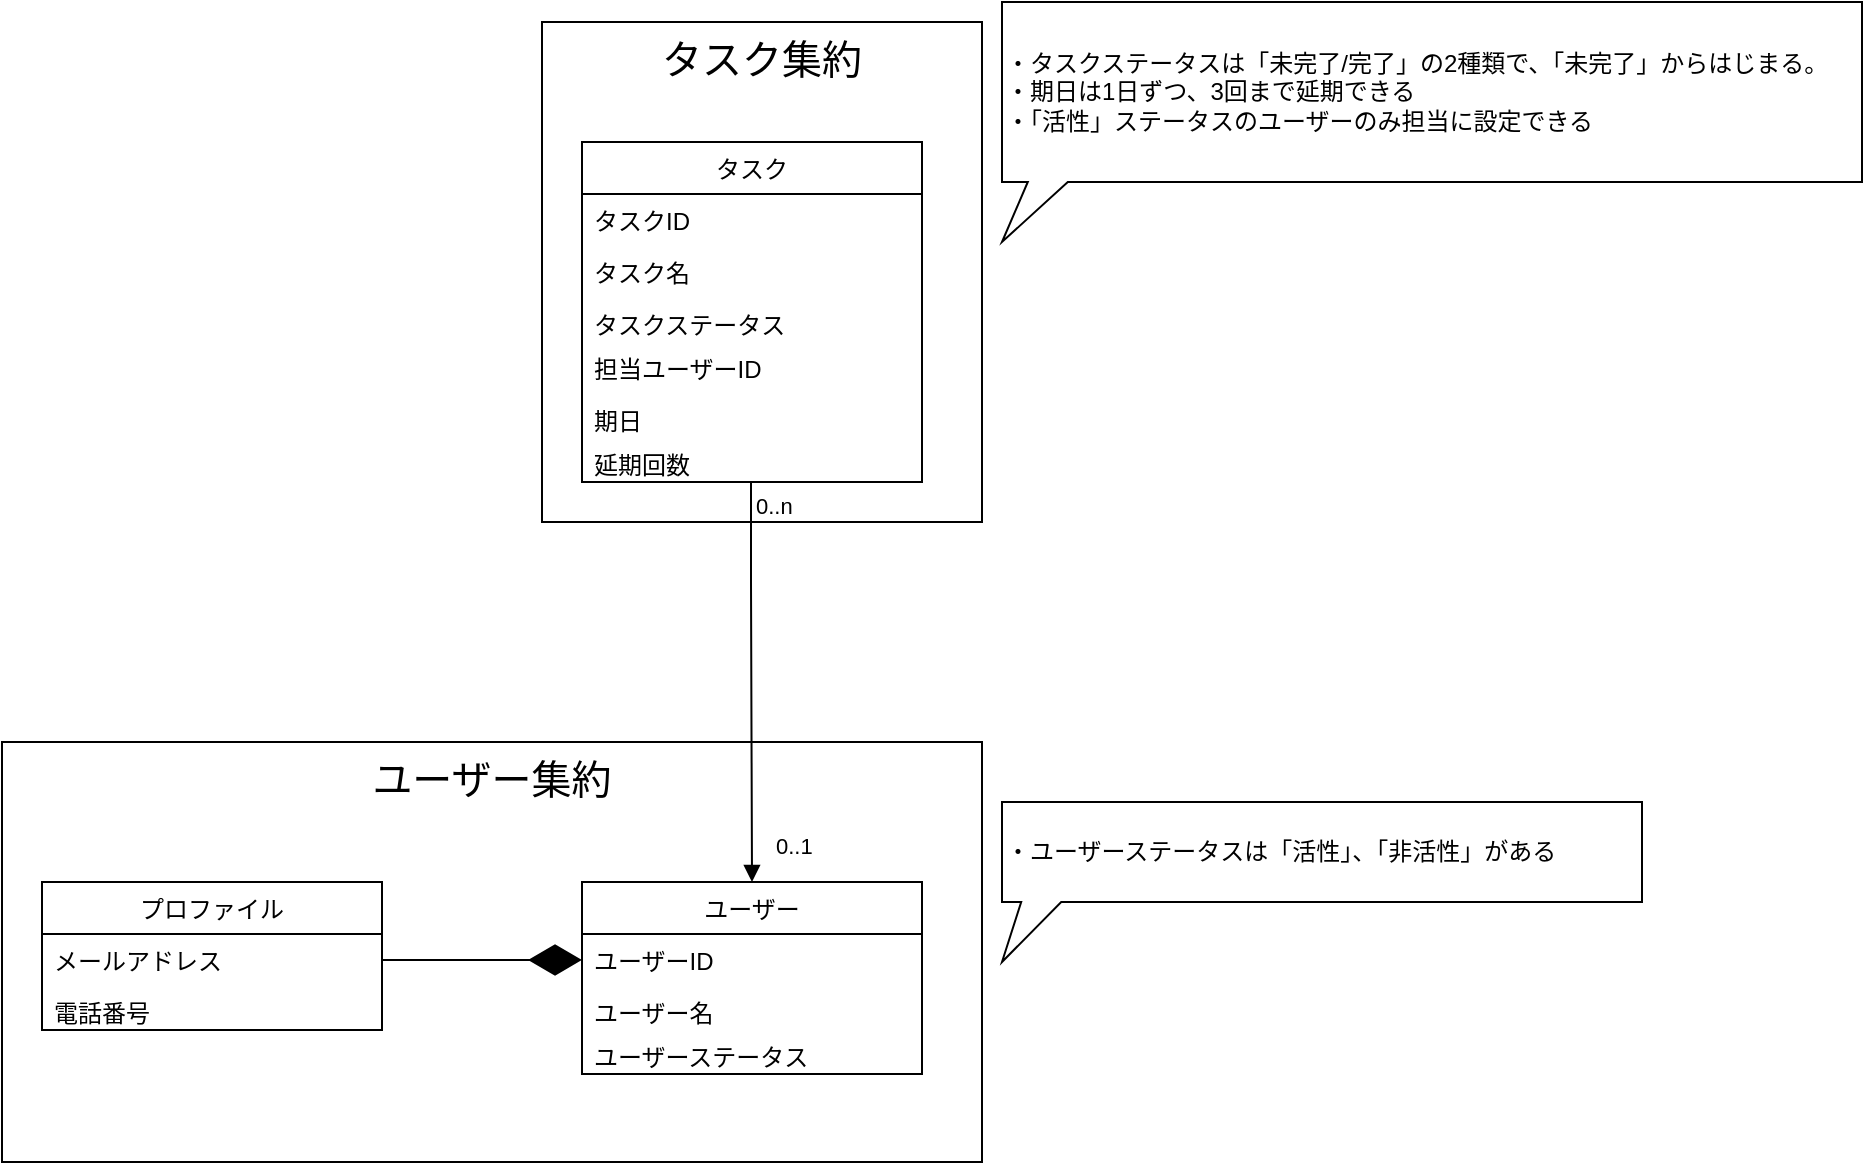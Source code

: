 <mxfile version="14.2.4" type="embed">
    <diagram id="iC_AsHa911Od5le6iqcU" name="Page-1">
        <mxGraphModel dx="1526" dy="590" grid="1" gridSize="10" guides="1" tooltips="1" connect="1" arrows="1" fold="1" page="1" pageScale="1" pageWidth="827" pageHeight="1169" math="0" shadow="0">
            <root>
                <mxCell id="0"/>
                <mxCell id="1" parent="0"/>
                <mxCell id="2" value="&lt;div&gt;&lt;span&gt;&lt;font style=&quot;font-size: 20px&quot;&gt;タスク集約&lt;/font&gt;&lt;/span&gt;&lt;/div&gt;&lt;div&gt;&lt;/div&gt;" style="rounded=0;whiteSpace=wrap;html=1;align=center;verticalAlign=top;" parent="1" vertex="1">
                    <mxGeometry x="350" y="80" width="220" height="250" as="geometry"/>
                </mxCell>
                <mxCell id="4" value="&lt;div&gt;&lt;span&gt;&lt;font style=&quot;font-size: 20px&quot;&gt;ユーザー集約&lt;/font&gt;&lt;/span&gt;&lt;/div&gt;&lt;div&gt;&lt;/div&gt;" style="rounded=0;whiteSpace=wrap;html=1;align=center;verticalAlign=top;" parent="1" vertex="1">
                    <mxGeometry x="80" y="440" width="490" height="210" as="geometry"/>
                </mxCell>
                <mxCell id="6" value="タスク" style="swimlane;fontStyle=0;childLayout=stackLayout;horizontal=1;startSize=26;fillColor=none;horizontalStack=0;resizeParent=1;resizeParentMax=0;resizeLast=0;collapsible=1;marginBottom=0;align=center;" parent="1" vertex="1">
                    <mxGeometry x="370" y="140" width="170" height="170" as="geometry"/>
                </mxCell>
                <mxCell id="7" value="タスクID" style="text;strokeColor=none;fillColor=none;align=left;verticalAlign=top;spacingLeft=4;spacingRight=4;overflow=hidden;rotatable=0;points=[[0,0.5],[1,0.5]];portConstraint=eastwest;" parent="6" vertex="1">
                    <mxGeometry y="26" width="170" height="26" as="geometry"/>
                </mxCell>
                <mxCell id="8" value="タスク名" style="text;strokeColor=none;fillColor=none;align=left;verticalAlign=top;spacingLeft=4;spacingRight=4;overflow=hidden;rotatable=0;points=[[0,0.5],[1,0.5]];portConstraint=eastwest;" parent="6" vertex="1">
                    <mxGeometry y="52" width="170" height="26" as="geometry"/>
                </mxCell>
                <mxCell id="9" value="タスクステータス" style="text;strokeColor=none;fillColor=none;align=left;verticalAlign=top;spacingLeft=4;spacingRight=4;overflow=hidden;rotatable=0;points=[[0,0.5],[1,0.5]];portConstraint=eastwest;" parent="6" vertex="1">
                    <mxGeometry y="78" width="170" height="22" as="geometry"/>
                </mxCell>
                <mxCell id="10" value="担当ユーザーID" style="text;strokeColor=none;fillColor=none;align=left;verticalAlign=top;spacingLeft=4;spacingRight=4;overflow=hidden;rotatable=0;points=[[0,0.5],[1,0.5]];portConstraint=eastwest;" parent="6" vertex="1">
                    <mxGeometry y="100" width="170" height="26" as="geometry"/>
                </mxCell>
                <mxCell id="11" value="期日" style="text;strokeColor=none;fillColor=none;align=left;verticalAlign=top;spacingLeft=4;spacingRight=4;overflow=hidden;rotatable=0;points=[[0,0.5],[1,0.5]];portConstraint=eastwest;" parent="6" vertex="1">
                    <mxGeometry y="126" width="170" height="22" as="geometry"/>
                </mxCell>
                <mxCell id="12" value="延期回数" style="text;strokeColor=none;fillColor=none;align=left;verticalAlign=top;spacingLeft=4;spacingRight=4;overflow=hidden;rotatable=0;points=[[0,0.5],[1,0.5]];portConstraint=eastwest;" parent="6" vertex="1">
                    <mxGeometry y="148" width="170" height="22" as="geometry"/>
                </mxCell>
                <mxCell id="13" value="プロファイル" style="swimlane;fontStyle=0;childLayout=stackLayout;horizontal=1;startSize=26;fillColor=none;horizontalStack=0;resizeParent=1;resizeParentMax=0;resizeLast=0;collapsible=1;marginBottom=0;align=center;" parent="1" vertex="1">
                    <mxGeometry x="100" y="510" width="170" height="74" as="geometry"/>
                </mxCell>
                <mxCell id="14" value="メールアドレス" style="text;strokeColor=none;fillColor=none;align=left;verticalAlign=top;spacingLeft=4;spacingRight=4;overflow=hidden;rotatable=0;points=[[0,0.5],[1,0.5]];portConstraint=eastwest;" parent="13" vertex="1">
                    <mxGeometry y="26" width="170" height="26" as="geometry"/>
                </mxCell>
                <mxCell id="16" value="電話番号" style="text;strokeColor=none;fillColor=none;align=left;verticalAlign=top;spacingLeft=4;spacingRight=4;overflow=hidden;rotatable=0;points=[[0,0.5],[1,0.5]];portConstraint=eastwest;" parent="13" vertex="1">
                    <mxGeometry y="52" width="170" height="22" as="geometry"/>
                </mxCell>
                <mxCell id="20" value="ユーザー" style="swimlane;fontStyle=0;childLayout=stackLayout;horizontal=1;startSize=26;fillColor=none;horizontalStack=0;resizeParent=1;resizeParentMax=0;resizeLast=0;collapsible=1;marginBottom=0;align=center;" parent="1" vertex="1">
                    <mxGeometry x="370" y="510" width="170" height="96" as="geometry"/>
                </mxCell>
                <mxCell id="21" value="ユーザーID" style="text;strokeColor=none;fillColor=none;align=left;verticalAlign=top;spacingLeft=4;spacingRight=4;overflow=hidden;rotatable=0;points=[[0,0.5],[1,0.5]];portConstraint=eastwest;" parent="20" vertex="1">
                    <mxGeometry y="26" width="170" height="26" as="geometry"/>
                </mxCell>
                <mxCell id="22" value="ユーザー名" style="text;strokeColor=none;fillColor=none;align=left;verticalAlign=top;spacingLeft=4;spacingRight=4;overflow=hidden;rotatable=0;points=[[0,0.5],[1,0.5]];portConstraint=eastwest;" parent="20" vertex="1">
                    <mxGeometry y="52" width="170" height="22" as="geometry"/>
                </mxCell>
                <mxCell id="23" value="ユーザーステータス" style="text;strokeColor=none;fillColor=none;align=left;verticalAlign=top;spacingLeft=4;spacingRight=4;overflow=hidden;rotatable=0;points=[[0,0.5],[1,0.5]];portConstraint=eastwest;" parent="20" vertex="1">
                    <mxGeometry y="74" width="170" height="22" as="geometry"/>
                </mxCell>
                <mxCell id="24" value="" style="endArrow=diamondThin;endFill=1;endSize=24;html=1;exitX=1;exitY=0.5;exitDx=0;exitDy=0;entryX=0;entryY=0.5;entryDx=0;entryDy=0;" edge="1" parent="1" source="14" target="21">
                    <mxGeometry width="160" relative="1" as="geometry">
                        <mxPoint x="330" y="310" as="sourcePoint"/>
                        <mxPoint x="490" y="310" as="targetPoint"/>
                    </mxGeometry>
                </mxCell>
                <mxCell id="27" value="" style="endArrow=block;endFill=1;html=1;edgeStyle=orthogonalEdgeStyle;align=left;verticalAlign=top;rounded=0;" edge="1" parent="1">
                    <mxGeometry x="-1" relative="1" as="geometry">
                        <mxPoint x="454.5" y="310" as="sourcePoint"/>
                        <mxPoint x="455" y="510" as="targetPoint"/>
                        <Array as="points">
                            <mxPoint x="455" y="360"/>
                            <mxPoint x="455" y="360"/>
                        </Array>
                    </mxGeometry>
                </mxCell>
                <mxCell id="28" value="0..n" style="edgeLabel;resizable=0;html=1;align=left;verticalAlign=bottom;" connectable="0" vertex="1" parent="27">
                    <mxGeometry x="-1" relative="1" as="geometry">
                        <mxPoint x="0.5" y="20" as="offset"/>
                    </mxGeometry>
                </mxCell>
                <mxCell id="29" value="0..1" style="edgeLabel;resizable=0;html=1;align=left;verticalAlign=bottom;" connectable="0" vertex="1" parent="1">
                    <mxGeometry x="464.5" y="500" as="geometry"/>
                </mxCell>
                <mxCell id="30" value="・タスクステータスは「未完了/完了」の2種類で、「未完了」からはじまる。&lt;br&gt;・期日は1日ずつ、3回まで延期できる&lt;br&gt;・「活性」ステータスのユーザーのみ担当に設定できる" style="shape=callout;whiteSpace=wrap;html=1;perimeter=calloutPerimeter;align=left;size=30;position=0.03;position2=0;" vertex="1" parent="1">
                    <mxGeometry x="580" y="70" width="430" height="120" as="geometry"/>
                </mxCell>
                <mxCell id="31" value="・ユーザーステータスは「活性」、「非活性」がある" style="shape=callout;whiteSpace=wrap;html=1;perimeter=calloutPerimeter;align=left;size=30;position=0.03;position2=0;" vertex="1" parent="1">
                    <mxGeometry x="580" y="470" width="320" height="80" as="geometry"/>
                </mxCell>
            </root>
        </mxGraphModel>
    </diagram>
</mxfile>